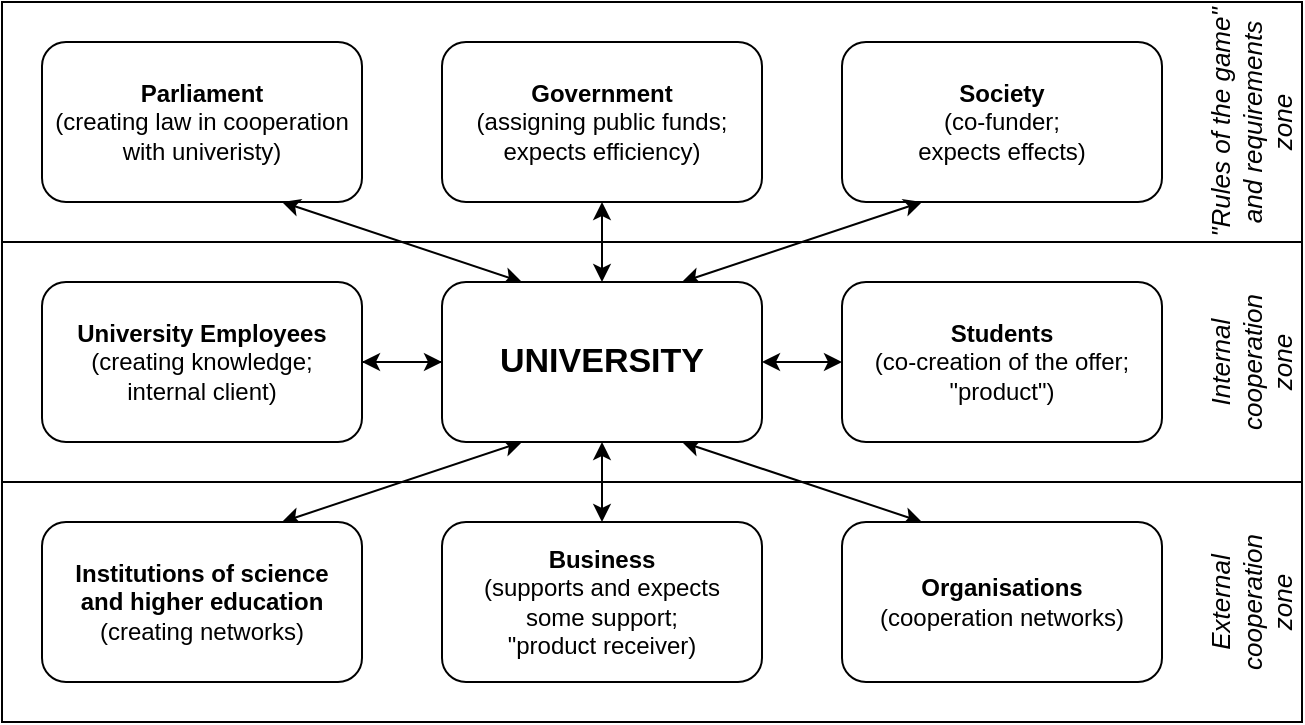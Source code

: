 <mxfile version="24.7.8">
  <diagram name="Strona-1" id="tQ_Byxg3EqiRD9VO070x">
    <mxGraphModel dx="1044" dy="705" grid="1" gridSize="10" guides="1" tooltips="1" connect="1" arrows="1" fold="1" page="1" pageScale="1" pageWidth="827" pageHeight="1169" math="0" shadow="0">
      <root>
        <mxCell id="0" />
        <mxCell id="1" parent="0" />
        <mxCell id="yI0UYQt4QdmJE8LmjKo2-1" value="&lt;b&gt;Parliament&lt;/b&gt;&lt;br&gt;(creating law in cooperation with univeristy)" style="rounded=1;whiteSpace=wrap;html=1;" parent="1" vertex="1">
          <mxGeometry x="120" y="200" width="160" height="80" as="geometry" />
        </mxCell>
        <mxCell id="yI0UYQt4QdmJE8LmjKo2-7" value="" style="edgeStyle=orthogonalEdgeStyle;rounded=0;orthogonalLoop=1;jettySize=auto;html=1;startArrow=classic;startFill=1;" parent="1" source="yI0UYQt4QdmJE8LmjKo2-2" target="yI0UYQt4QdmJE8LmjKo2-6" edge="1">
          <mxGeometry relative="1" as="geometry" />
        </mxCell>
        <mxCell id="yI0UYQt4QdmJE8LmjKo2-2" value="&lt;b&gt;Government&lt;/b&gt;&lt;br&gt;(assigning public funds; &lt;br&gt;expects efficiency)" style="rounded=1;whiteSpace=wrap;html=1;" parent="1" vertex="1">
          <mxGeometry x="320" y="200" width="160" height="80" as="geometry" />
        </mxCell>
        <mxCell id="yI0UYQt4QdmJE8LmjKo2-4" value="&lt;b&gt;Society&lt;/b&gt;&lt;br&gt;(co-funder; &lt;br&gt;expects effects)" style="rounded=1;whiteSpace=wrap;html=1;" parent="1" vertex="1">
          <mxGeometry x="520" y="200" width="160" height="80" as="geometry" />
        </mxCell>
        <mxCell id="yI0UYQt4QdmJE8LmjKo2-9" value="" style="edgeStyle=orthogonalEdgeStyle;rounded=0;orthogonalLoop=1;jettySize=auto;html=1;" parent="1" source="yI0UYQt4QdmJE8LmjKo2-6" target="yI0UYQt4QdmJE8LmjKo2-8" edge="1">
          <mxGeometry relative="1" as="geometry" />
        </mxCell>
        <mxCell id="yI0UYQt4QdmJE8LmjKo2-21" style="rounded=0;orthogonalLoop=1;jettySize=auto;html=1;exitX=0.25;exitY=1;exitDx=0;exitDy=0;entryX=0.75;entryY=0;entryDx=0;entryDy=0;startArrow=classic;startFill=1;" parent="1" source="yI0UYQt4QdmJE8LmjKo2-6" target="yI0UYQt4QdmJE8LmjKo2-18" edge="1">
          <mxGeometry relative="1" as="geometry" />
        </mxCell>
        <mxCell id="yI0UYQt4QdmJE8LmjKo2-22" style="rounded=0;orthogonalLoop=1;jettySize=auto;html=1;exitX=0.75;exitY=1;exitDx=0;exitDy=0;entryX=0.25;entryY=0;entryDx=0;entryDy=0;startArrow=classic;startFill=1;" parent="1" source="yI0UYQt4QdmJE8LmjKo2-6" target="yI0UYQt4QdmJE8LmjKo2-13" edge="1">
          <mxGeometry relative="1" as="geometry" />
        </mxCell>
        <mxCell id="yI0UYQt4QdmJE8LmjKo2-23" style="rounded=0;orthogonalLoop=1;jettySize=auto;html=1;exitX=0.75;exitY=0;exitDx=0;exitDy=0;entryX=0.25;entryY=1;entryDx=0;entryDy=0;startArrow=classic;startFill=1;" parent="1" source="yI0UYQt4QdmJE8LmjKo2-6" target="yI0UYQt4QdmJE8LmjKo2-4" edge="1">
          <mxGeometry relative="1" as="geometry" />
        </mxCell>
        <mxCell id="yI0UYQt4QdmJE8LmjKo2-24" style="rounded=0;orthogonalLoop=1;jettySize=auto;html=1;exitX=0.25;exitY=0;exitDx=0;exitDy=0;entryX=0.75;entryY=1;entryDx=0;entryDy=0;startArrow=classic;startFill=1;" parent="1" source="yI0UYQt4QdmJE8LmjKo2-6" target="yI0UYQt4QdmJE8LmjKo2-1" edge="1">
          <mxGeometry relative="1" as="geometry" />
        </mxCell>
        <mxCell id="yI0UYQt4QdmJE8LmjKo2-6" value="&lt;b&gt;&lt;font style=&quot;font-size: 17px;&quot;&gt;UNIVERSITY&lt;/font&gt;&lt;/b&gt;" style="rounded=1;whiteSpace=wrap;html=1;" parent="1" vertex="1">
          <mxGeometry x="320" y="320" width="160" height="80" as="geometry" />
        </mxCell>
        <mxCell id="yI0UYQt4QdmJE8LmjKo2-10" value="" style="edgeStyle=orthogonalEdgeStyle;rounded=0;orthogonalLoop=1;jettySize=auto;html=1;" parent="1" source="yI0UYQt4QdmJE8LmjKo2-8" target="yI0UYQt4QdmJE8LmjKo2-6" edge="1">
          <mxGeometry relative="1" as="geometry" />
        </mxCell>
        <mxCell id="yI0UYQt4QdmJE8LmjKo2-12" value="" style="edgeStyle=orthogonalEdgeStyle;rounded=0;orthogonalLoop=1;jettySize=auto;html=1;exitX=1;exitY=0.5;exitDx=0;exitDy=0;startArrow=classic;startFill=1;" parent="1" source="yI0UYQt4QdmJE8LmjKo2-6" target="yI0UYQt4QdmJE8LmjKo2-11" edge="1">
          <mxGeometry relative="1" as="geometry" />
        </mxCell>
        <mxCell id="yI0UYQt4QdmJE8LmjKo2-8" value="&lt;b&gt;University Employees&lt;/b&gt;&lt;br&gt;(creating knowledge;&lt;br&gt;internal client)" style="rounded=1;whiteSpace=wrap;html=1;" parent="1" vertex="1">
          <mxGeometry x="120" y="320" width="160" height="80" as="geometry" />
        </mxCell>
        <mxCell id="yI0UYQt4QdmJE8LmjKo2-11" value="&lt;b&gt;Students&lt;/b&gt;&lt;br&gt;(co-creation of the offer;&lt;br&gt;&quot;product&quot;)" style="rounded=1;whiteSpace=wrap;html=1;" parent="1" vertex="1">
          <mxGeometry x="520" y="320" width="160" height="80" as="geometry" />
        </mxCell>
        <mxCell id="yI0UYQt4QdmJE8LmjKo2-13" value="&lt;b&gt;Organisations&lt;/b&gt;&lt;br&gt;(cooperation networks)" style="rounded=1;whiteSpace=wrap;html=1;" parent="1" vertex="1">
          <mxGeometry x="520" y="440" width="160" height="80" as="geometry" />
        </mxCell>
        <mxCell id="yI0UYQt4QdmJE8LmjKo2-15" value="&lt;b&gt;Business&lt;/b&gt;&lt;br&gt;(supports and expects &lt;br&gt;some support; &lt;br&gt;&quot;product receiver)" style="rounded=1;whiteSpace=wrap;html=1;" parent="1" vertex="1">
          <mxGeometry x="320" y="440" width="160" height="80" as="geometry" />
        </mxCell>
        <mxCell id="yI0UYQt4QdmJE8LmjKo2-18" value="&lt;b&gt;Institutions of science &lt;br&gt;and higher education&lt;/b&gt;&lt;br&gt;(creating networks)" style="rounded=1;whiteSpace=wrap;html=1;" parent="1" vertex="1">
          <mxGeometry x="120" y="440" width="160" height="80" as="geometry" />
        </mxCell>
        <mxCell id="yI0UYQt4QdmJE8LmjKo2-20" value="" style="endArrow=classic;startArrow=classic;html=1;rounded=0;entryX=0.5;entryY=1;entryDx=0;entryDy=0;exitX=0.5;exitY=0;exitDx=0;exitDy=0;" parent="1" source="yI0UYQt4QdmJE8LmjKo2-15" target="yI0UYQt4QdmJE8LmjKo2-6" edge="1">
          <mxGeometry width="50" height="50" relative="1" as="geometry">
            <mxPoint x="400" y="430" as="sourcePoint" />
            <mxPoint x="440" y="330" as="targetPoint" />
          </mxGeometry>
        </mxCell>
        <mxCell id="yI0UYQt4QdmJE8LmjKo2-25" value="&lt;i style=&quot;font-weight: normal; font-size: 13px;&quot;&gt;&quot;Rules of the game&quot; and requirements zone&lt;/i&gt;" style="swimlane;horizontal=0;whiteSpace=wrap;html=1;shadow=0;flipH=1;startSize=50;swimlaneLine=0;" parent="1" vertex="1">
          <mxGeometry x="100" y="180" width="650" height="120" as="geometry" />
        </mxCell>
        <mxCell id="yI0UYQt4QdmJE8LmjKo2-26" value="&lt;span style=&quot;font-size: 13px; font-weight: 400;&quot;&gt;&lt;i&gt;Internal &lt;br&gt;cooperation &lt;br&gt;zone&lt;/i&gt;&lt;/span&gt;" style="swimlane;horizontal=0;whiteSpace=wrap;html=1;shadow=0;flipH=1;startSize=50;swimlaneLine=0;" parent="1" vertex="1">
          <mxGeometry x="100" y="300" width="650" height="120" as="geometry" />
        </mxCell>
        <mxCell id="yI0UYQt4QdmJE8LmjKo2-27" value="&lt;i style=&quot;font-size: 13px; font-weight: 400;&quot;&gt;External&lt;br&gt;cooperation&lt;br&gt;zone&lt;/i&gt;" style="swimlane;horizontal=0;whiteSpace=wrap;html=1;shadow=0;flipH=1;startSize=50;swimlaneLine=0;" parent="1" vertex="1">
          <mxGeometry x="100" y="420" width="650" height="120" as="geometry" />
        </mxCell>
      </root>
    </mxGraphModel>
  </diagram>
</mxfile>
